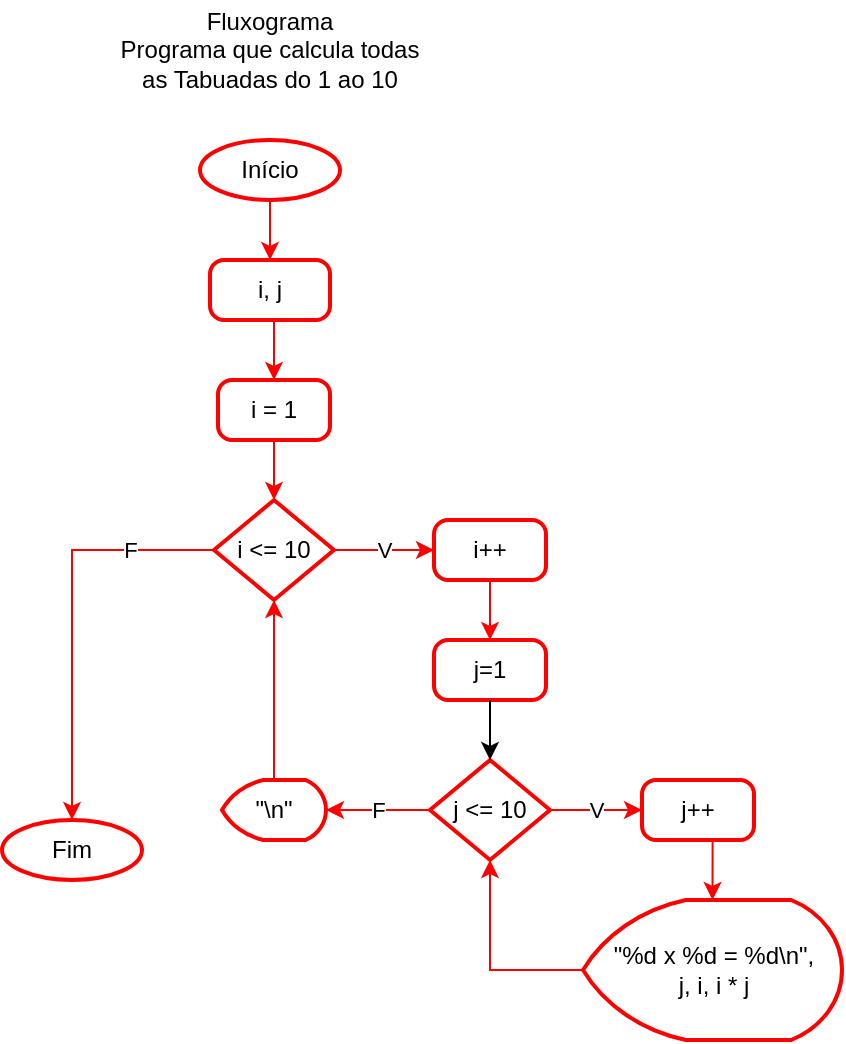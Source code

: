 <mxfile version="24.0.1" type="device">
  <diagram name="Página-1" id="-PWcez6PeqUAi6k446lX">
    <mxGraphModel dx="819" dy="446" grid="1" gridSize="10" guides="1" tooltips="1" connect="1" arrows="1" fold="1" page="1" pageScale="1" pageWidth="827" pageHeight="1169" math="0" shadow="0">
      <root>
        <mxCell id="0" />
        <mxCell id="1" parent="0" />
        <mxCell id="eXQMCZ6EFU6vYwKu3M7L-1" value="Fluxograma&lt;div&gt;Programa que calcula todas as Tabuadas do 1 ao 10&lt;/div&gt;" style="text;html=1;align=center;verticalAlign=middle;whiteSpace=wrap;rounded=0;" parent="1" vertex="1">
          <mxGeometry x="334" y="40" width="160" height="50" as="geometry" />
        </mxCell>
        <mxCell id="eXQMCZ6EFU6vYwKu3M7L-12" style="edgeStyle=orthogonalEdgeStyle;rounded=0;orthogonalLoop=1;jettySize=auto;html=1;exitX=0.5;exitY=1;exitDx=0;exitDy=0;exitPerimeter=0;strokeColor=#FF0000;" parent="1" source="eXQMCZ6EFU6vYwKu3M7L-2" target="eXQMCZ6EFU6vYwKu3M7L-4" edge="1">
          <mxGeometry relative="1" as="geometry" />
        </mxCell>
        <mxCell id="eXQMCZ6EFU6vYwKu3M7L-2" value="Início" style="strokeWidth=2;html=1;shape=mxgraph.flowchart.start_1;whiteSpace=wrap;strokeColor=#FF0000;" parent="1" vertex="1">
          <mxGeometry x="379" y="110" width="70" height="30" as="geometry" />
        </mxCell>
        <mxCell id="eXQMCZ6EFU6vYwKu3M7L-3" value="Fim" style="strokeWidth=2;html=1;shape=mxgraph.flowchart.start_1;whiteSpace=wrap;strokeColor=#FF0000;" parent="1" vertex="1">
          <mxGeometry x="280" y="450" width="70" height="30" as="geometry" />
        </mxCell>
        <mxCell id="eXQMCZ6EFU6vYwKu3M7L-13" style="edgeStyle=orthogonalEdgeStyle;rounded=0;orthogonalLoop=1;jettySize=auto;html=1;exitX=0.5;exitY=1;exitDx=0;exitDy=0;entryX=0.5;entryY=0;entryDx=0;entryDy=0;strokeColor=#FF0000;" parent="1" source="eXQMCZ6EFU6vYwKu3M7L-4" target="eXQMCZ6EFU6vYwKu3M7L-6" edge="1">
          <mxGeometry relative="1" as="geometry" />
        </mxCell>
        <mxCell id="eXQMCZ6EFU6vYwKu3M7L-4" value="i, j" style="rounded=1;whiteSpace=wrap;html=1;absoluteArcSize=1;arcSize=14;strokeWidth=2;strokeColor=#FF0000;" parent="1" vertex="1">
          <mxGeometry x="384" y="170" width="60" height="30" as="geometry" />
        </mxCell>
        <mxCell id="eXQMCZ6EFU6vYwKu3M7L-15" value="V" style="edgeStyle=orthogonalEdgeStyle;rounded=0;orthogonalLoop=1;jettySize=auto;html=1;exitX=1;exitY=0.5;exitDx=0;exitDy=0;exitPerimeter=0;entryX=0;entryY=0.5;entryDx=0;entryDy=0;strokeColor=#FF0000;" parent="1" source="eXQMCZ6EFU6vYwKu3M7L-5" target="eXQMCZ6EFU6vYwKu3M7L-8" edge="1">
          <mxGeometry relative="1" as="geometry" />
        </mxCell>
        <mxCell id="eXQMCZ6EFU6vYwKu3M7L-22" value="F" style="edgeStyle=orthogonalEdgeStyle;rounded=0;orthogonalLoop=1;jettySize=auto;html=1;exitX=0;exitY=0.5;exitDx=0;exitDy=0;exitPerimeter=0;entryX=0.5;entryY=0;entryDx=0;entryDy=0;entryPerimeter=0;strokeColor=#FF0000;" parent="1" source="eXQMCZ6EFU6vYwKu3M7L-5" target="eXQMCZ6EFU6vYwKu3M7L-3" edge="1">
          <mxGeometry x="-0.591" relative="1" as="geometry">
            <mxPoint x="350" y="440" as="targetPoint" />
            <mxPoint as="offset" />
          </mxGeometry>
        </mxCell>
        <mxCell id="eXQMCZ6EFU6vYwKu3M7L-5" value="i &amp;lt;= 10" style="strokeWidth=2;html=1;shape=mxgraph.flowchart.decision;whiteSpace=wrap;strokeColor=#FF0000;" parent="1" vertex="1">
          <mxGeometry x="386" y="290" width="60" height="50" as="geometry" />
        </mxCell>
        <mxCell id="eXQMCZ6EFU6vYwKu3M7L-6" value="&lt;div&gt;i = 1&lt;/div&gt;" style="rounded=1;whiteSpace=wrap;html=1;absoluteArcSize=1;arcSize=14;strokeWidth=2;strokeColor=#FF0000;" parent="1" vertex="1">
          <mxGeometry x="388" y="230" width="56" height="30" as="geometry" />
        </mxCell>
        <mxCell id="eXQMCZ6EFU6vYwKu3M7L-17" value="V" style="edgeStyle=orthogonalEdgeStyle;rounded=0;orthogonalLoop=1;jettySize=auto;html=1;exitX=1;exitY=0.5;exitDx=0;exitDy=0;exitPerimeter=0;entryX=0;entryY=0.5;entryDx=0;entryDy=0;strokeColor=#FF0000;" parent="1" source="eXQMCZ6EFU6vYwKu3M7L-7" target="eXQMCZ6EFU6vYwKu3M7L-9" edge="1">
          <mxGeometry relative="1" as="geometry" />
        </mxCell>
        <mxCell id="eXQMCZ6EFU6vYwKu3M7L-7" value="j &amp;lt;= 10" style="strokeWidth=2;html=1;shape=mxgraph.flowchart.decision;whiteSpace=wrap;strokeColor=#FF0000;" parent="1" vertex="1">
          <mxGeometry x="494" y="420" width="60" height="50" as="geometry" />
        </mxCell>
        <mxCell id="eXQMCZ6EFU6vYwKu3M7L-8" value="&lt;div&gt;i++&lt;/div&gt;" style="rounded=1;whiteSpace=wrap;html=1;absoluteArcSize=1;arcSize=14;strokeWidth=2;strokeColor=#FF0000;" parent="1" vertex="1">
          <mxGeometry x="496" y="300" width="56" height="30" as="geometry" />
        </mxCell>
        <mxCell id="eXQMCZ6EFU6vYwKu3M7L-9" value="&lt;div&gt;j++&lt;/div&gt;" style="rounded=1;whiteSpace=wrap;html=1;absoluteArcSize=1;arcSize=14;strokeWidth=2;strokeColor=#FF0000;" parent="1" vertex="1">
          <mxGeometry x="600" y="430" width="56" height="30" as="geometry" />
        </mxCell>
        <mxCell id="eXQMCZ6EFU6vYwKu3M7L-10" value="&quot;%d x %d = %d\n&quot;,&lt;div&gt;j, i, i * j&lt;/div&gt;" style="strokeWidth=2;html=1;shape=mxgraph.flowchart.display;whiteSpace=wrap;strokeColor=#FF0000;" parent="1" vertex="1">
          <mxGeometry x="570.5" y="490" width="129.5" height="70" as="geometry" />
        </mxCell>
        <mxCell id="eXQMCZ6EFU6vYwKu3M7L-11" value="&quot;\n&quot;" style="strokeWidth=2;html=1;shape=mxgraph.flowchart.display;whiteSpace=wrap;strokeColor=#FF0000;" parent="1" vertex="1">
          <mxGeometry x="390" y="430" width="52" height="30" as="geometry" />
        </mxCell>
        <mxCell id="eXQMCZ6EFU6vYwKu3M7L-14" style="edgeStyle=orthogonalEdgeStyle;rounded=0;orthogonalLoop=1;jettySize=auto;html=1;exitX=0.5;exitY=1;exitDx=0;exitDy=0;entryX=0.5;entryY=0;entryDx=0;entryDy=0;entryPerimeter=0;strokeColor=#FF0000;" parent="1" source="eXQMCZ6EFU6vYwKu3M7L-6" target="eXQMCZ6EFU6vYwKu3M7L-5" edge="1">
          <mxGeometry relative="1" as="geometry" />
        </mxCell>
        <mxCell id="eXQMCZ6EFU6vYwKu3M7L-16" style="edgeStyle=orthogonalEdgeStyle;rounded=0;orthogonalLoop=1;jettySize=auto;html=1;exitX=0.5;exitY=1;exitDx=0;exitDy=0;entryX=0.5;entryY=0;entryDx=0;entryDy=0;strokeColor=#FF0000;" parent="1" source="eXQMCZ6EFU6vYwKu3M7L-8" target="eqo-CrfmqKqnzuKPYLR3-1" edge="1">
          <mxGeometry relative="1" as="geometry" />
        </mxCell>
        <mxCell id="eXQMCZ6EFU6vYwKu3M7L-18" style="edgeStyle=orthogonalEdgeStyle;rounded=0;orthogonalLoop=1;jettySize=auto;html=1;exitX=0.5;exitY=1;exitDx=0;exitDy=0;entryX=0.5;entryY=0;entryDx=0;entryDy=0;entryPerimeter=0;strokeColor=#FF0000;" parent="1" source="eXQMCZ6EFU6vYwKu3M7L-9" target="eXQMCZ6EFU6vYwKu3M7L-10" edge="1">
          <mxGeometry relative="1" as="geometry" />
        </mxCell>
        <mxCell id="eXQMCZ6EFU6vYwKu3M7L-19" style="edgeStyle=orthogonalEdgeStyle;rounded=0;orthogonalLoop=1;jettySize=auto;html=1;exitX=0;exitY=0.5;exitDx=0;exitDy=0;exitPerimeter=0;entryX=0.5;entryY=1;entryDx=0;entryDy=0;entryPerimeter=0;strokeColor=#FF0000;" parent="1" source="eXQMCZ6EFU6vYwKu3M7L-10" target="eXQMCZ6EFU6vYwKu3M7L-7" edge="1">
          <mxGeometry relative="1" as="geometry" />
        </mxCell>
        <mxCell id="eXQMCZ6EFU6vYwKu3M7L-20" value="F" style="edgeStyle=orthogonalEdgeStyle;rounded=0;orthogonalLoop=1;jettySize=auto;html=1;exitX=0;exitY=0.5;exitDx=0;exitDy=0;exitPerimeter=0;entryX=1;entryY=0.5;entryDx=0;entryDy=0;entryPerimeter=0;strokeColor=#FF0000;" parent="1" source="eXQMCZ6EFU6vYwKu3M7L-7" target="eXQMCZ6EFU6vYwKu3M7L-11" edge="1">
          <mxGeometry relative="1" as="geometry" />
        </mxCell>
        <mxCell id="eXQMCZ6EFU6vYwKu3M7L-21" style="edgeStyle=orthogonalEdgeStyle;rounded=0;orthogonalLoop=1;jettySize=auto;html=1;exitX=0.5;exitY=0;exitDx=0;exitDy=0;exitPerimeter=0;entryX=0.5;entryY=1;entryDx=0;entryDy=0;entryPerimeter=0;strokeColor=#FF0000;" parent="1" source="eXQMCZ6EFU6vYwKu3M7L-11" target="eXQMCZ6EFU6vYwKu3M7L-5" edge="1">
          <mxGeometry relative="1" as="geometry">
            <mxPoint x="416" y="380" as="targetPoint" />
          </mxGeometry>
        </mxCell>
        <mxCell id="eqo-CrfmqKqnzuKPYLR3-1" value="j=1" style="rounded=1;whiteSpace=wrap;html=1;absoluteArcSize=1;arcSize=14;strokeWidth=2;strokeColor=#FF0000;" vertex="1" parent="1">
          <mxGeometry x="496" y="360" width="56" height="30" as="geometry" />
        </mxCell>
        <mxCell id="eqo-CrfmqKqnzuKPYLR3-2" style="edgeStyle=orthogonalEdgeStyle;rounded=0;orthogonalLoop=1;jettySize=auto;html=1;exitX=0.5;exitY=1;exitDx=0;exitDy=0;entryX=0.5;entryY=0;entryDx=0;entryDy=0;entryPerimeter=0;" edge="1" parent="1" source="eqo-CrfmqKqnzuKPYLR3-1" target="eXQMCZ6EFU6vYwKu3M7L-7">
          <mxGeometry relative="1" as="geometry" />
        </mxCell>
      </root>
    </mxGraphModel>
  </diagram>
</mxfile>
